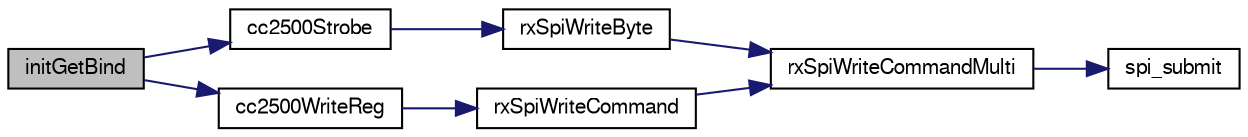 digraph "initGetBind"
{
  edge [fontname="FreeSans",fontsize="10",labelfontname="FreeSans",labelfontsize="10"];
  node [fontname="FreeSans",fontsize="10",shape=record];
  rankdir="LR";
  Node1 [label="initGetBind",height=0.2,width=0.4,color="black", fillcolor="grey75", style="filled", fontcolor="black"];
  Node1 -> Node2 [color="midnightblue",fontsize="10",style="solid",fontname="FreeSans"];
  Node2 [label="cc2500Strobe",height=0.2,width=0.4,color="black", fillcolor="white", style="filled",URL="$cc2500_8c.html#a5f48b0ae3036525c7ddd12b61b2f92cc"];
  Node2 -> Node3 [color="midnightblue",fontsize="10",style="solid",fontname="FreeSans"];
  Node3 [label="rxSpiWriteByte",height=0.2,width=0.4,color="black", fillcolor="white", style="filled",URL="$cc2500_8c.html#af21ded081906c8c7339acef1caeaa8e3"];
  Node3 -> Node4 [color="midnightblue",fontsize="10",style="solid",fontname="FreeSans"];
  Node4 [label="rxSpiWriteCommandMulti",height=0.2,width=0.4,color="black", fillcolor="white", style="filled",URL="$cc2500_8c.html#aa88e934fdd4f5f4f40dfa59c7060c208"];
  Node4 -> Node5 [color="midnightblue",fontsize="10",style="solid",fontname="FreeSans"];
  Node5 [label="spi_submit",height=0.2,width=0.4,color="black", fillcolor="white", style="filled",URL="$group__spi.html#ga5d383931766cb373ebad0b8bc26d439d",tooltip="Submit SPI transaction. "];
  Node1 -> Node6 [color="midnightblue",fontsize="10",style="solid",fontname="FreeSans"];
  Node6 [label="cc2500WriteReg",height=0.2,width=0.4,color="black", fillcolor="white", style="filled",URL="$cc2500_8c.html#a0aafd8cd88f01d28921f047d4435e169"];
  Node6 -> Node7 [color="midnightblue",fontsize="10",style="solid",fontname="FreeSans"];
  Node7 [label="rxSpiWriteCommand",height=0.2,width=0.4,color="black", fillcolor="white", style="filled",URL="$cc2500_8c.html#a15e26bcabc37cb935f279ec8eaff8f89"];
  Node7 -> Node4 [color="midnightblue",fontsize="10",style="solid",fontname="FreeSans"];
}
